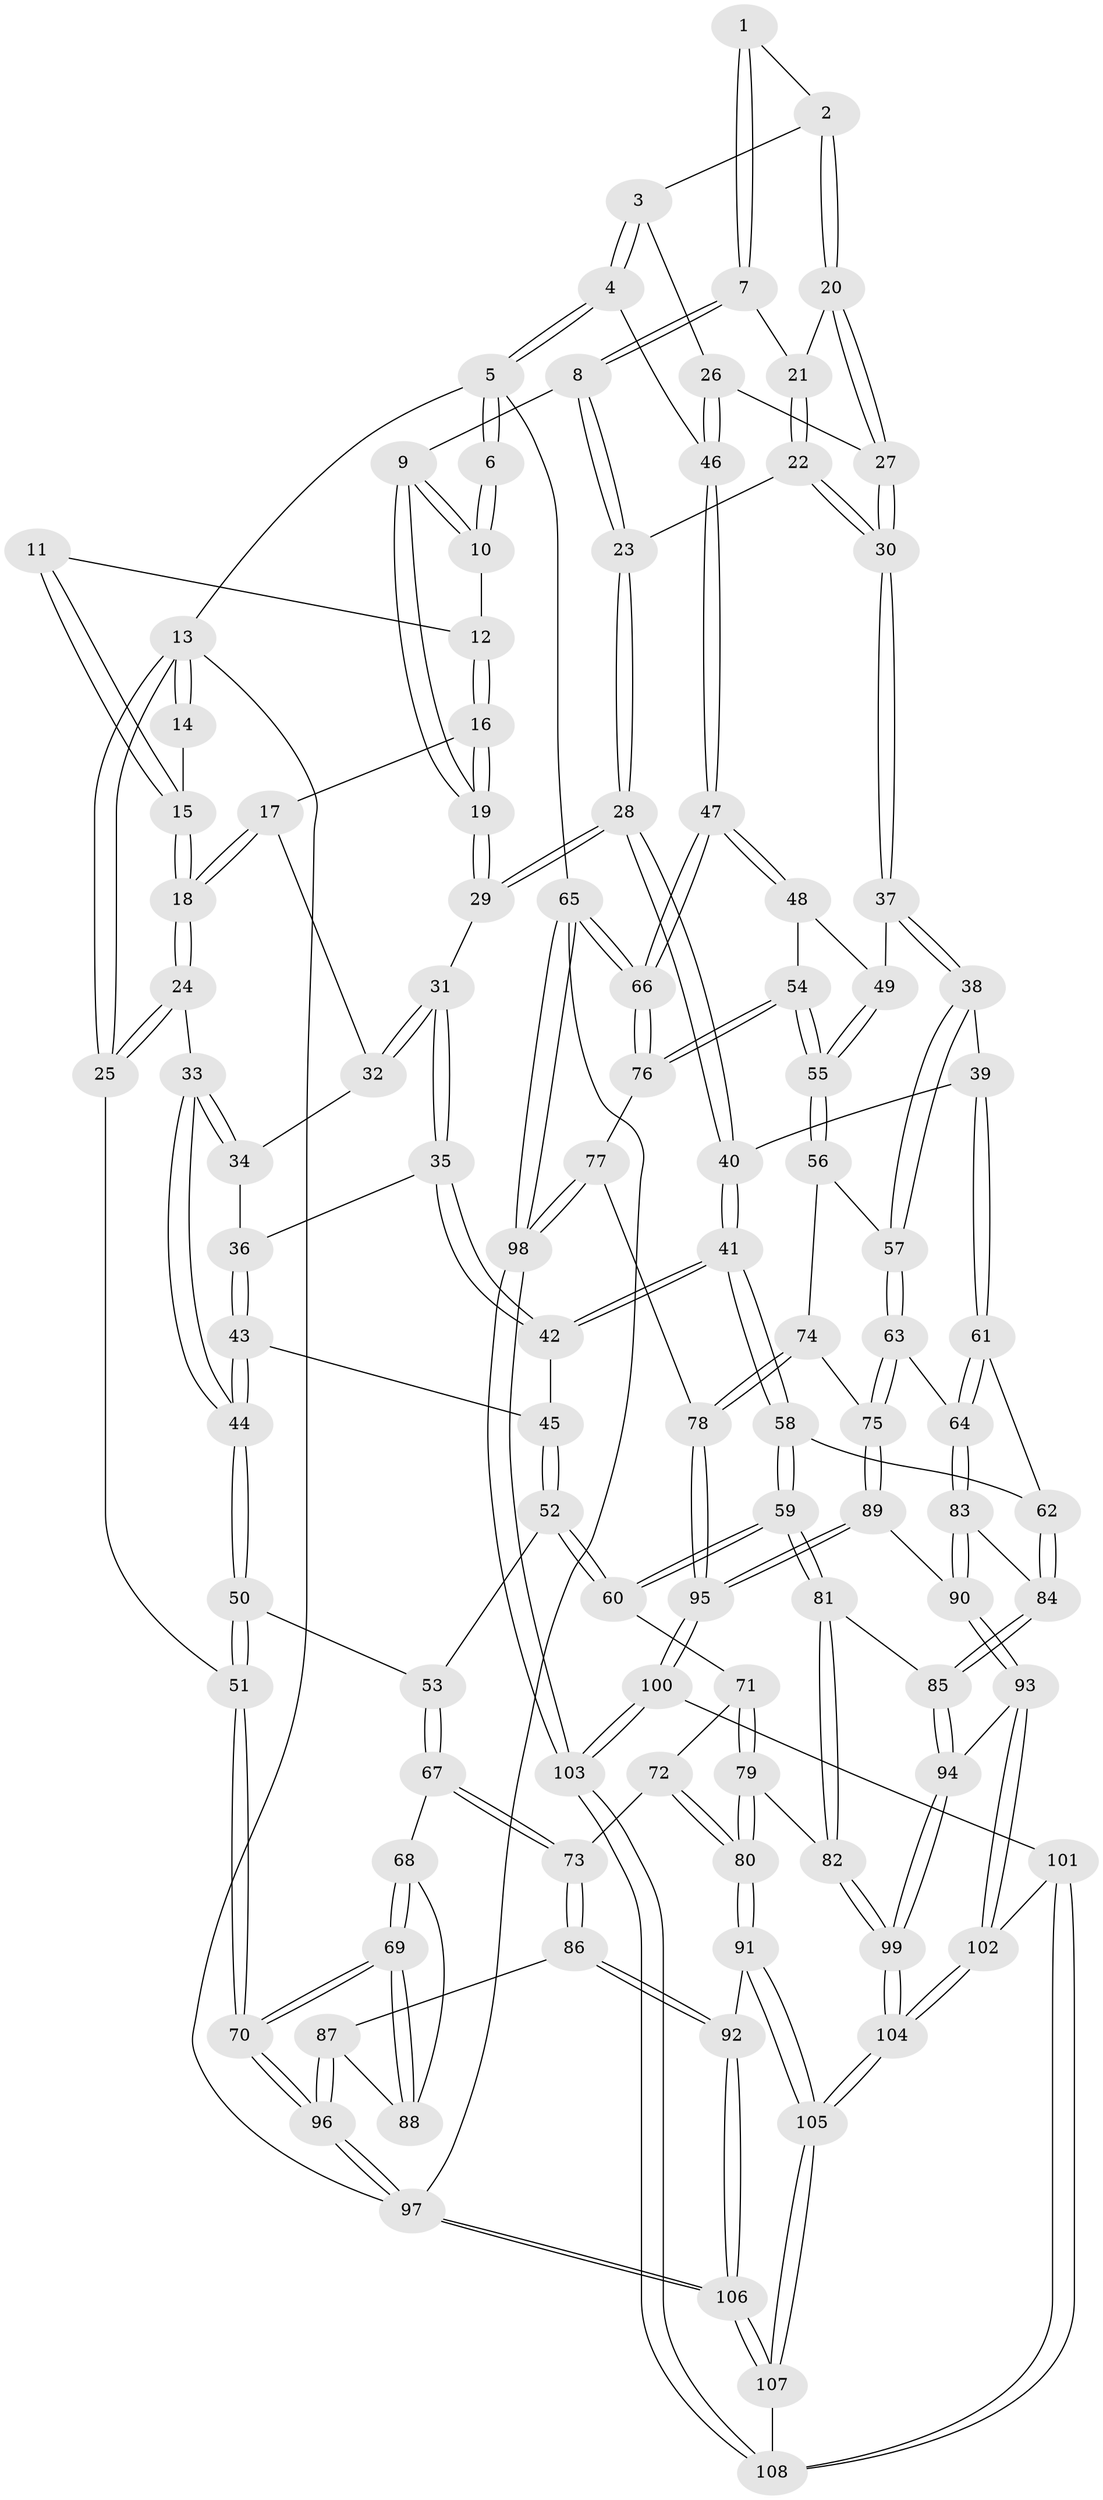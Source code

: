 // coarse degree distribution, {2: 0.023255813953488372, 3: 0.27906976744186046, 6: 0.16279069767441862, 4: 0.2558139534883721, 5: 0.18604651162790697, 7: 0.09302325581395349}
// Generated by graph-tools (version 1.1) at 2025/05/03/04/25 22:05:00]
// undirected, 108 vertices, 267 edges
graph export_dot {
graph [start="1"]
  node [color=gray90,style=filled];
  1 [pos="+0.7819209821937594+0.04699379215357569"];
  2 [pos="+0.8934591260605225+0.12546594893700638"];
  3 [pos="+1+0.10863797064771238"];
  4 [pos="+1+0.0011017131053551823"];
  5 [pos="+1+0"];
  6 [pos="+0.653174183287155+0"];
  7 [pos="+0.740641221922917+0.19408544366986066"];
  8 [pos="+0.6833445484591546+0.23506967956840827"];
  9 [pos="+0.6621760873777363+0.21354115782534522"];
  10 [pos="+0.5346583460104627+0"];
  11 [pos="+0.36782832823819367+0"];
  12 [pos="+0.4429842790138921+0"];
  13 [pos="+0+0"];
  14 [pos="+0+0"];
  15 [pos="+0.11356904584742349+0.1573735744079416"];
  16 [pos="+0.4239925813424748+0.14056278967178526"];
  17 [pos="+0.27697105097692093+0.24319696627761023"];
  18 [pos="+0.08176452287363055+0.22608459860884633"];
  19 [pos="+0.46628998219093104+0.2474161378851647"];
  20 [pos="+0.8731963573222714+0.22707378985874863"];
  21 [pos="+0.7769022905150171+0.23275530811507106"];
  22 [pos="+0.7560074937859372+0.32991462886070444"];
  23 [pos="+0.6803587718792474+0.27517875840841777"];
  24 [pos="+0.0047908451964151725+0.28865353498022495"];
  25 [pos="+0+0.27987291582687"];
  26 [pos="+0.9144012704367935+0.3440586608087987"];
  27 [pos="+0.8944231098277642+0.34646594305268924"];
  28 [pos="+0.535372068093228+0.3528256397116834"];
  29 [pos="+0.4749576012610169+0.2810410923479608"];
  30 [pos="+0.8185444667475644+0.42220630456774727"];
  31 [pos="+0.3783541837527773+0.35887101101397006"];
  32 [pos="+0.2743022678206622+0.2752864696310823"];
  33 [pos="+0.11120797872937582+0.39801315261931713"];
  34 [pos="+0.2662398612305198+0.3446053353577428"];
  35 [pos="+0.3550030261315852+0.37899702078978664"];
  36 [pos="+0.3016152437279385+0.3752596672356044"];
  37 [pos="+0.8123268318404028+0.4415831587093412"];
  38 [pos="+0.7231267130029991+0.49678915768103066"];
  39 [pos="+0.7207403903574228+0.49682942333767927"];
  40 [pos="+0.5444232759604182+0.38594148557699676"];
  41 [pos="+0.42075679490361323+0.5670206129843677"];
  42 [pos="+0.382254802819184+0.5281801468668262"];
  43 [pos="+0.26342056523492113+0.46914528988865867"];
  44 [pos="+0.1323366958366161+0.45127565987456536"];
  45 [pos="+0.28883769913246204+0.4925356833727556"];
  46 [pos="+1+0.379875236946921"];
  47 [pos="+1+0.6181654888487459"];
  48 [pos="+0.8771750318911862+0.4926054303322729"];
  49 [pos="+0.8548333871152847+0.47795802726299164"];
  50 [pos="+0.12015228342631436+0.5503116840486288"];
  51 [pos="+0+0.6024487602400095"];
  52 [pos="+0.21825056439861243+0.5842216657259361"];
  53 [pos="+0.1394161483292084+0.5866950644210622"];
  54 [pos="+0.9126351234568059+0.7033017554273441"];
  55 [pos="+0.8550218698114431+0.6689121391241837"];
  56 [pos="+0.8129623500379197+0.6568789773499878"];
  57 [pos="+0.7526012537237929+0.6025006198424379"];
  58 [pos="+0.4217347330091314+0.575903670303051"];
  59 [pos="+0.39906731801434325+0.6024717965894613"];
  60 [pos="+0.3285617036186751+0.6278727874635218"];
  61 [pos="+0.5968097545015505+0.6103413383755333"];
  62 [pos="+0.44893252774048314+0.5893114854701471"];
  63 [pos="+0.7127860710485248+0.6935998341543952"];
  64 [pos="+0.6124470707438344+0.6731660584412684"];
  65 [pos="+1+1"];
  66 [pos="+1+0.7001083113840663"];
  67 [pos="+0.13675702208740068+0.6312327704188397"];
  68 [pos="+0.0882954103147585+0.6551399665083226"];
  69 [pos="+0+0.6826219076426816"];
  70 [pos="+0+0.6673271806462691"];
  71 [pos="+0.32521461590516637+0.631865412853839"];
  72 [pos="+0.26141762558768383+0.6748336441294277"];
  73 [pos="+0.15796181142370455+0.6796733181684005"];
  74 [pos="+0.7954054147955024+0.686060576357799"];
  75 [pos="+0.7260640511717018+0.7327678981403515"];
  76 [pos="+0.9270284135949054+0.7173782003913624"];
  77 [pos="+0.8670092962283329+0.7787793949343874"];
  78 [pos="+0.7959188356208102+0.7995052716632538"];
  79 [pos="+0.28764119108776615+0.8024808071697304"];
  80 [pos="+0.2611136399869701+0.8130759503027489"];
  81 [pos="+0.3983158155048301+0.7719908431926648"];
  82 [pos="+0.3766089219567073+0.7926242548658168"];
  83 [pos="+0.6083009344593607+0.6879064345122506"];
  84 [pos="+0.5135738722007152+0.7242055863588577"];
  85 [pos="+0.5042322132831716+0.7896429169941427"];
  86 [pos="+0.1594960264873902+0.8164455702457541"];
  87 [pos="+0.06842086973796488+0.7699143667628452"];
  88 [pos="+0.03635920702046234+0.7418991476960639"];
  89 [pos="+0.7295368680353845+0.7837853669885992"];
  90 [pos="+0.6202255247008351+0.7807032180939498"];
  91 [pos="+0.24312232650833365+0.8249909155268002"];
  92 [pos="+0.1662082439441302+0.8307020021731724"];
  93 [pos="+0.5796724449635688+0.8195200143548134"];
  94 [pos="+0.5216133417286593+0.8080770409730577"];
  95 [pos="+0.7629896090708587+0.8145153732484681"];
  96 [pos="+0+1"];
  97 [pos="+0+1"];
  98 [pos="+1+1"];
  99 [pos="+0.43039365523398854+0.9641190873756851"];
  100 [pos="+0.7472518579483267+0.9441049573878326"];
  101 [pos="+0.6400578149797589+0.9096862733338237"];
  102 [pos="+0.6044557473765809+0.8897048229855229"];
  103 [pos="+0.9329970237752729+1"];
  104 [pos="+0.42168981304146874+1"];
  105 [pos="+0.4177907915780376+1"];
  106 [pos="+0+1"];
  107 [pos="+0.4063131185270789+1"];
  108 [pos="+0.4726179774599301+1"];
  1 -- 2;
  1 -- 7;
  1 -- 7;
  2 -- 3;
  2 -- 20;
  2 -- 20;
  3 -- 4;
  3 -- 4;
  3 -- 26;
  4 -- 5;
  4 -- 5;
  4 -- 46;
  5 -- 6;
  5 -- 6;
  5 -- 13;
  5 -- 65;
  6 -- 10;
  6 -- 10;
  7 -- 8;
  7 -- 8;
  7 -- 21;
  8 -- 9;
  8 -- 23;
  8 -- 23;
  9 -- 10;
  9 -- 10;
  9 -- 19;
  9 -- 19;
  10 -- 12;
  11 -- 12;
  11 -- 15;
  11 -- 15;
  12 -- 16;
  12 -- 16;
  13 -- 14;
  13 -- 14;
  13 -- 25;
  13 -- 25;
  13 -- 97;
  14 -- 15;
  15 -- 18;
  15 -- 18;
  16 -- 17;
  16 -- 19;
  16 -- 19;
  17 -- 18;
  17 -- 18;
  17 -- 32;
  18 -- 24;
  18 -- 24;
  19 -- 29;
  19 -- 29;
  20 -- 21;
  20 -- 27;
  20 -- 27;
  21 -- 22;
  21 -- 22;
  22 -- 23;
  22 -- 30;
  22 -- 30;
  23 -- 28;
  23 -- 28;
  24 -- 25;
  24 -- 25;
  24 -- 33;
  25 -- 51;
  26 -- 27;
  26 -- 46;
  26 -- 46;
  27 -- 30;
  27 -- 30;
  28 -- 29;
  28 -- 29;
  28 -- 40;
  28 -- 40;
  29 -- 31;
  30 -- 37;
  30 -- 37;
  31 -- 32;
  31 -- 32;
  31 -- 35;
  31 -- 35;
  32 -- 34;
  33 -- 34;
  33 -- 34;
  33 -- 44;
  33 -- 44;
  34 -- 36;
  35 -- 36;
  35 -- 42;
  35 -- 42;
  36 -- 43;
  36 -- 43;
  37 -- 38;
  37 -- 38;
  37 -- 49;
  38 -- 39;
  38 -- 57;
  38 -- 57;
  39 -- 40;
  39 -- 61;
  39 -- 61;
  40 -- 41;
  40 -- 41;
  41 -- 42;
  41 -- 42;
  41 -- 58;
  41 -- 58;
  42 -- 45;
  43 -- 44;
  43 -- 44;
  43 -- 45;
  44 -- 50;
  44 -- 50;
  45 -- 52;
  45 -- 52;
  46 -- 47;
  46 -- 47;
  47 -- 48;
  47 -- 48;
  47 -- 66;
  47 -- 66;
  48 -- 49;
  48 -- 54;
  49 -- 55;
  49 -- 55;
  50 -- 51;
  50 -- 51;
  50 -- 53;
  51 -- 70;
  51 -- 70;
  52 -- 53;
  52 -- 60;
  52 -- 60;
  53 -- 67;
  53 -- 67;
  54 -- 55;
  54 -- 55;
  54 -- 76;
  54 -- 76;
  55 -- 56;
  55 -- 56;
  56 -- 57;
  56 -- 74;
  57 -- 63;
  57 -- 63;
  58 -- 59;
  58 -- 59;
  58 -- 62;
  59 -- 60;
  59 -- 60;
  59 -- 81;
  59 -- 81;
  60 -- 71;
  61 -- 62;
  61 -- 64;
  61 -- 64;
  62 -- 84;
  62 -- 84;
  63 -- 64;
  63 -- 75;
  63 -- 75;
  64 -- 83;
  64 -- 83;
  65 -- 66;
  65 -- 66;
  65 -- 98;
  65 -- 98;
  65 -- 97;
  66 -- 76;
  66 -- 76;
  67 -- 68;
  67 -- 73;
  67 -- 73;
  68 -- 69;
  68 -- 69;
  68 -- 88;
  69 -- 70;
  69 -- 70;
  69 -- 88;
  69 -- 88;
  70 -- 96;
  70 -- 96;
  71 -- 72;
  71 -- 79;
  71 -- 79;
  72 -- 73;
  72 -- 80;
  72 -- 80;
  73 -- 86;
  73 -- 86;
  74 -- 75;
  74 -- 78;
  74 -- 78;
  75 -- 89;
  75 -- 89;
  76 -- 77;
  77 -- 78;
  77 -- 98;
  77 -- 98;
  78 -- 95;
  78 -- 95;
  79 -- 80;
  79 -- 80;
  79 -- 82;
  80 -- 91;
  80 -- 91;
  81 -- 82;
  81 -- 82;
  81 -- 85;
  82 -- 99;
  82 -- 99;
  83 -- 84;
  83 -- 90;
  83 -- 90;
  84 -- 85;
  84 -- 85;
  85 -- 94;
  85 -- 94;
  86 -- 87;
  86 -- 92;
  86 -- 92;
  87 -- 88;
  87 -- 96;
  87 -- 96;
  89 -- 90;
  89 -- 95;
  89 -- 95;
  90 -- 93;
  90 -- 93;
  91 -- 92;
  91 -- 105;
  91 -- 105;
  92 -- 106;
  92 -- 106;
  93 -- 94;
  93 -- 102;
  93 -- 102;
  94 -- 99;
  94 -- 99;
  95 -- 100;
  95 -- 100;
  96 -- 97;
  96 -- 97;
  97 -- 106;
  97 -- 106;
  98 -- 103;
  98 -- 103;
  99 -- 104;
  99 -- 104;
  100 -- 101;
  100 -- 103;
  100 -- 103;
  101 -- 102;
  101 -- 108;
  101 -- 108;
  102 -- 104;
  102 -- 104;
  103 -- 108;
  103 -- 108;
  104 -- 105;
  104 -- 105;
  105 -- 107;
  105 -- 107;
  106 -- 107;
  106 -- 107;
  107 -- 108;
}
